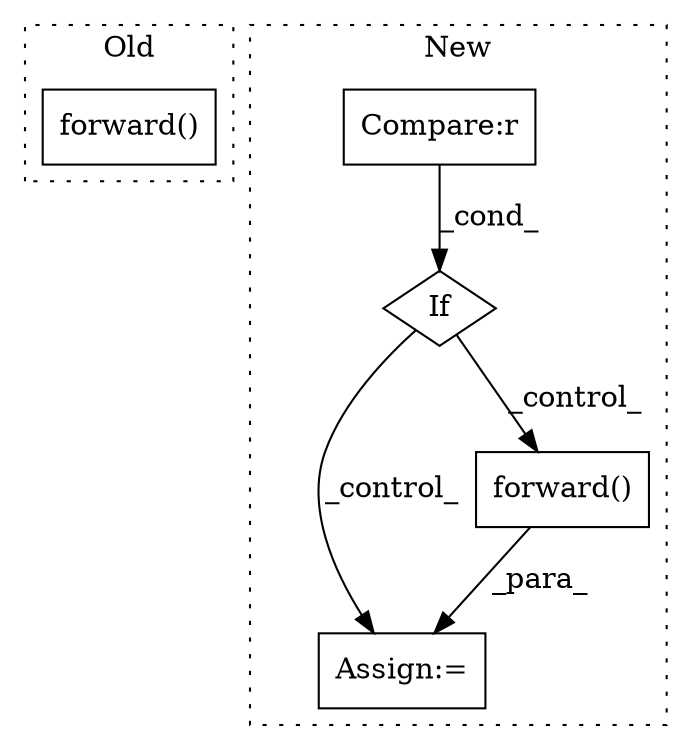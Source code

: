 digraph G {
subgraph cluster0 {
1 [label="forward()" a="75" s="4373,4403" l="24,1" shape="box"];
label = "Old";
style="dotted";
}
subgraph cluster1 {
2 [label="If" a="96" s="5244" l="3" shape="diamond"];
3 [label="Compare:r" a="40" s="5247" l="22" shape="box"];
4 [label="Assign:=" a="68" s="5289" l="3" shape="box"];
5 [label="forward()" a="75" s="5292,5317" l="19,1" shape="box"];
label = "New";
style="dotted";
}
2 -> 4 [label="_control_"];
2 -> 5 [label="_control_"];
3 -> 2 [label="_cond_"];
5 -> 4 [label="_para_"];
}